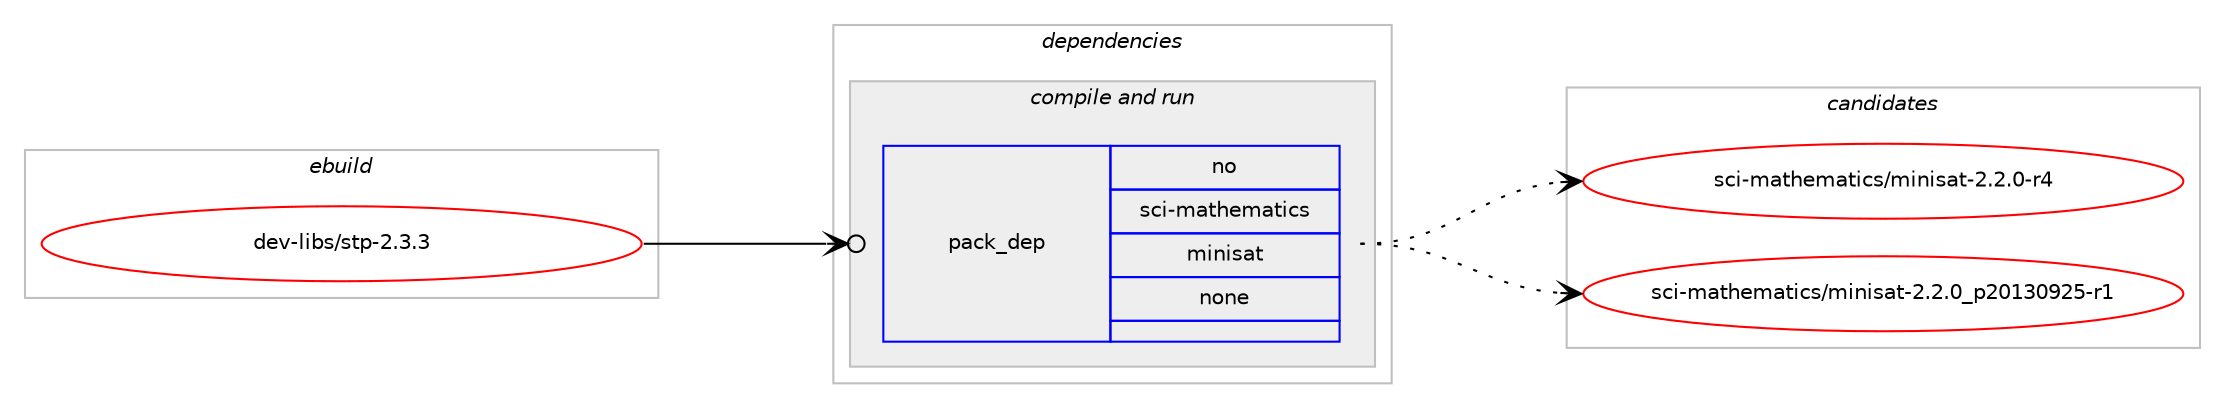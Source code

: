 digraph prolog {

# *************
# Graph options
# *************

newrank=true;
concentrate=true;
compound=true;
graph [rankdir=LR,fontname=Helvetica,fontsize=10,ranksep=1.5];#, ranksep=2.5, nodesep=0.2];
edge  [arrowhead=vee];
node  [fontname=Helvetica,fontsize=10];

# **********
# The ebuild
# **********

subgraph cluster_leftcol {
color=gray;
rank=same;
label=<<i>ebuild</i>>;
id [label="dev-libs/stp-2.3.3", color=red, width=4, href="../dev-libs/stp-2.3.3.svg"];
}

# ****************
# The dependencies
# ****************

subgraph cluster_midcol {
color=gray;
label=<<i>dependencies</i>>;
subgraph cluster_compile {
fillcolor="#eeeeee";
style=filled;
label=<<i>compile</i>>;
}
subgraph cluster_compileandrun {
fillcolor="#eeeeee";
style=filled;
label=<<i>compile and run</i>>;
subgraph pack424854 {
dependency568996 [label=<<TABLE BORDER="0" CELLBORDER="1" CELLSPACING="0" CELLPADDING="4" WIDTH="220"><TR><TD ROWSPAN="6" CELLPADDING="30">pack_dep</TD></TR><TR><TD WIDTH="110">no</TD></TR><TR><TD>sci-mathematics</TD></TR><TR><TD>minisat</TD></TR><TR><TD>none</TD></TR><TR><TD></TD></TR></TABLE>>, shape=none, color=blue];
}
id:e -> dependency568996:w [weight=20,style="solid",arrowhead="odotvee"];
}
subgraph cluster_run {
fillcolor="#eeeeee";
style=filled;
label=<<i>run</i>>;
}
}

# **************
# The candidates
# **************

subgraph cluster_choices {
rank=same;
color=gray;
label=<<i>candidates</i>>;

subgraph choice424854 {
color=black;
nodesep=1;
choice115991054510997116104101109971161059911547109105110105115971164550465046484511452 [label="sci-mathematics/minisat-2.2.0-r4", color=red, width=4,href="../sci-mathematics/minisat-2.2.0-r4.svg"];
choice115991054510997116104101109971161059911547109105110105115971164550465046489511250484951485750534511449 [label="sci-mathematics/minisat-2.2.0_p20130925-r1", color=red, width=4,href="../sci-mathematics/minisat-2.2.0_p20130925-r1.svg"];
dependency568996:e -> choice115991054510997116104101109971161059911547109105110105115971164550465046484511452:w [style=dotted,weight="100"];
dependency568996:e -> choice115991054510997116104101109971161059911547109105110105115971164550465046489511250484951485750534511449:w [style=dotted,weight="100"];
}
}

}
